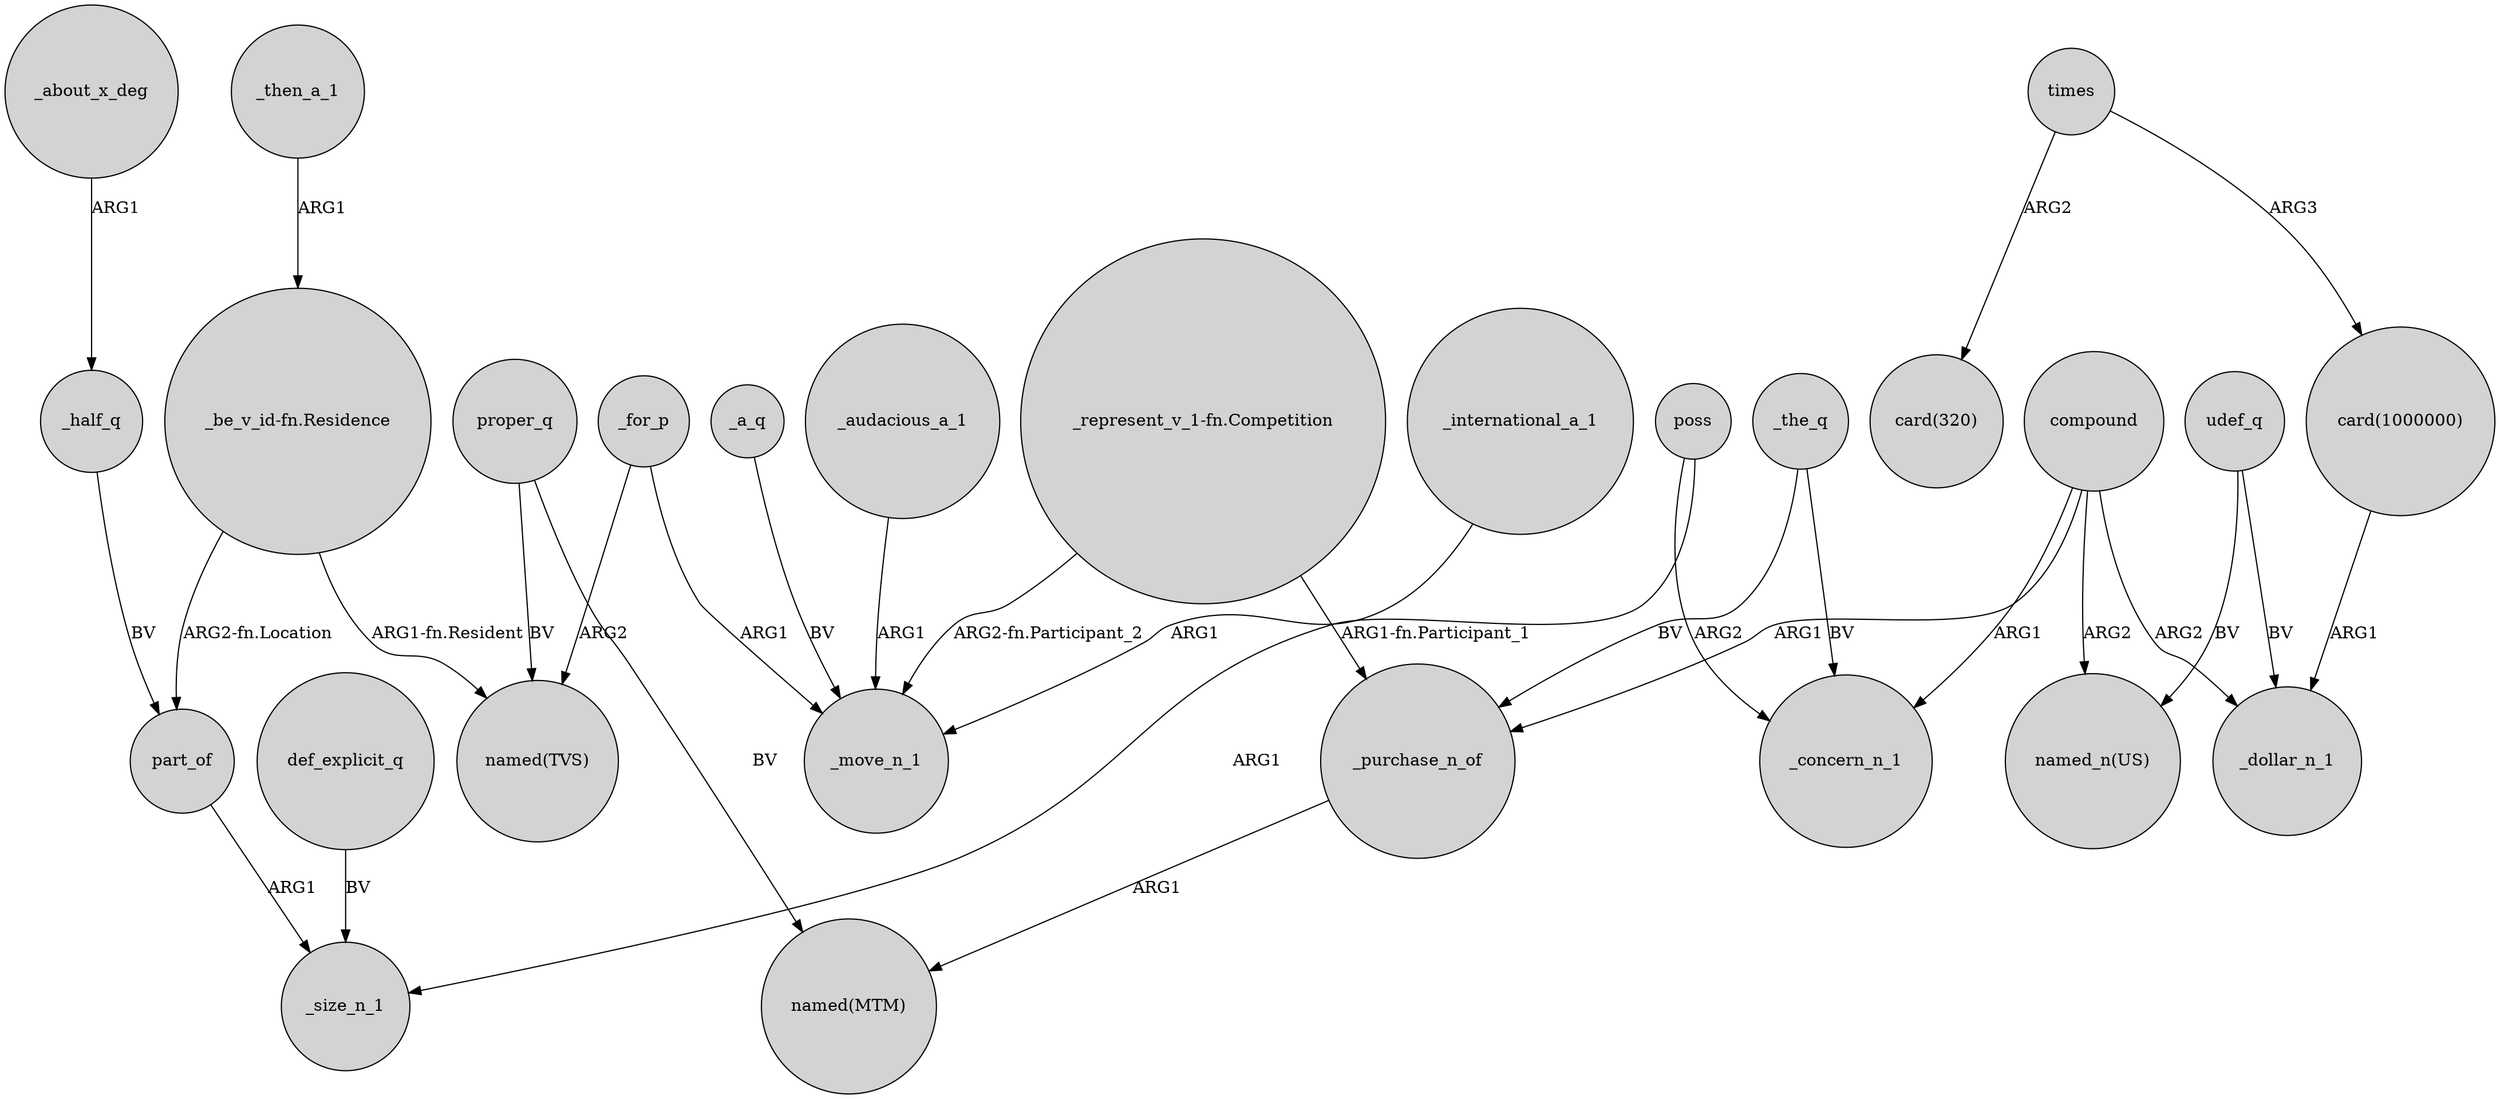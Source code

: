digraph {
	node [shape=circle style=filled]
	_then_a_1 -> "_be_v_id-fn.Residence" [label=ARG1]
	compound -> _purchase_n_of [label=ARG1]
	"_be_v_id-fn.Residence" -> part_of [label="ARG2-fn.Location"]
	times -> "card(320)" [label=ARG2]
	_about_x_deg -> _half_q [label=ARG1]
	times -> "card(1000000)" [label=ARG3]
	_audacious_a_1 -> _move_n_1 [label=ARG1]
	compound -> _dollar_n_1 [label=ARG2]
	_the_q -> _concern_n_1 [label=BV]
	part_of -> _size_n_1 [label=ARG1]
	_purchase_n_of -> "named(MTM)" [label=ARG1]
	_half_q -> part_of [label=BV]
	_the_q -> _purchase_n_of [label=BV]
	udef_q -> _dollar_n_1 [label=BV]
	compound -> _concern_n_1 [label=ARG1]
	"card(1000000)" -> _dollar_n_1 [label=ARG1]
	_international_a_1 -> _move_n_1 [label=ARG1]
	_for_p -> _move_n_1 [label=ARG1]
	poss -> _concern_n_1 [label=ARG2]
	"_represent_v_1-fn.Competition" -> _purchase_n_of [label="ARG1-fn.Participant_1"]
	proper_q -> "named(TVS)" [label=BV]
	_a_q -> _move_n_1 [label=BV]
	"_be_v_id-fn.Residence" -> "named(TVS)" [label="ARG1-fn.Resident"]
	proper_q -> "named(MTM)" [label=BV]
	def_explicit_q -> _size_n_1 [label=BV]
	compound -> "named_n(US)" [label=ARG2]
	udef_q -> "named_n(US)" [label=BV]
	"_represent_v_1-fn.Competition" -> _move_n_1 [label="ARG2-fn.Participant_2"]
	_for_p -> "named(TVS)" [label=ARG2]
	poss -> _size_n_1 [label=ARG1]
}
